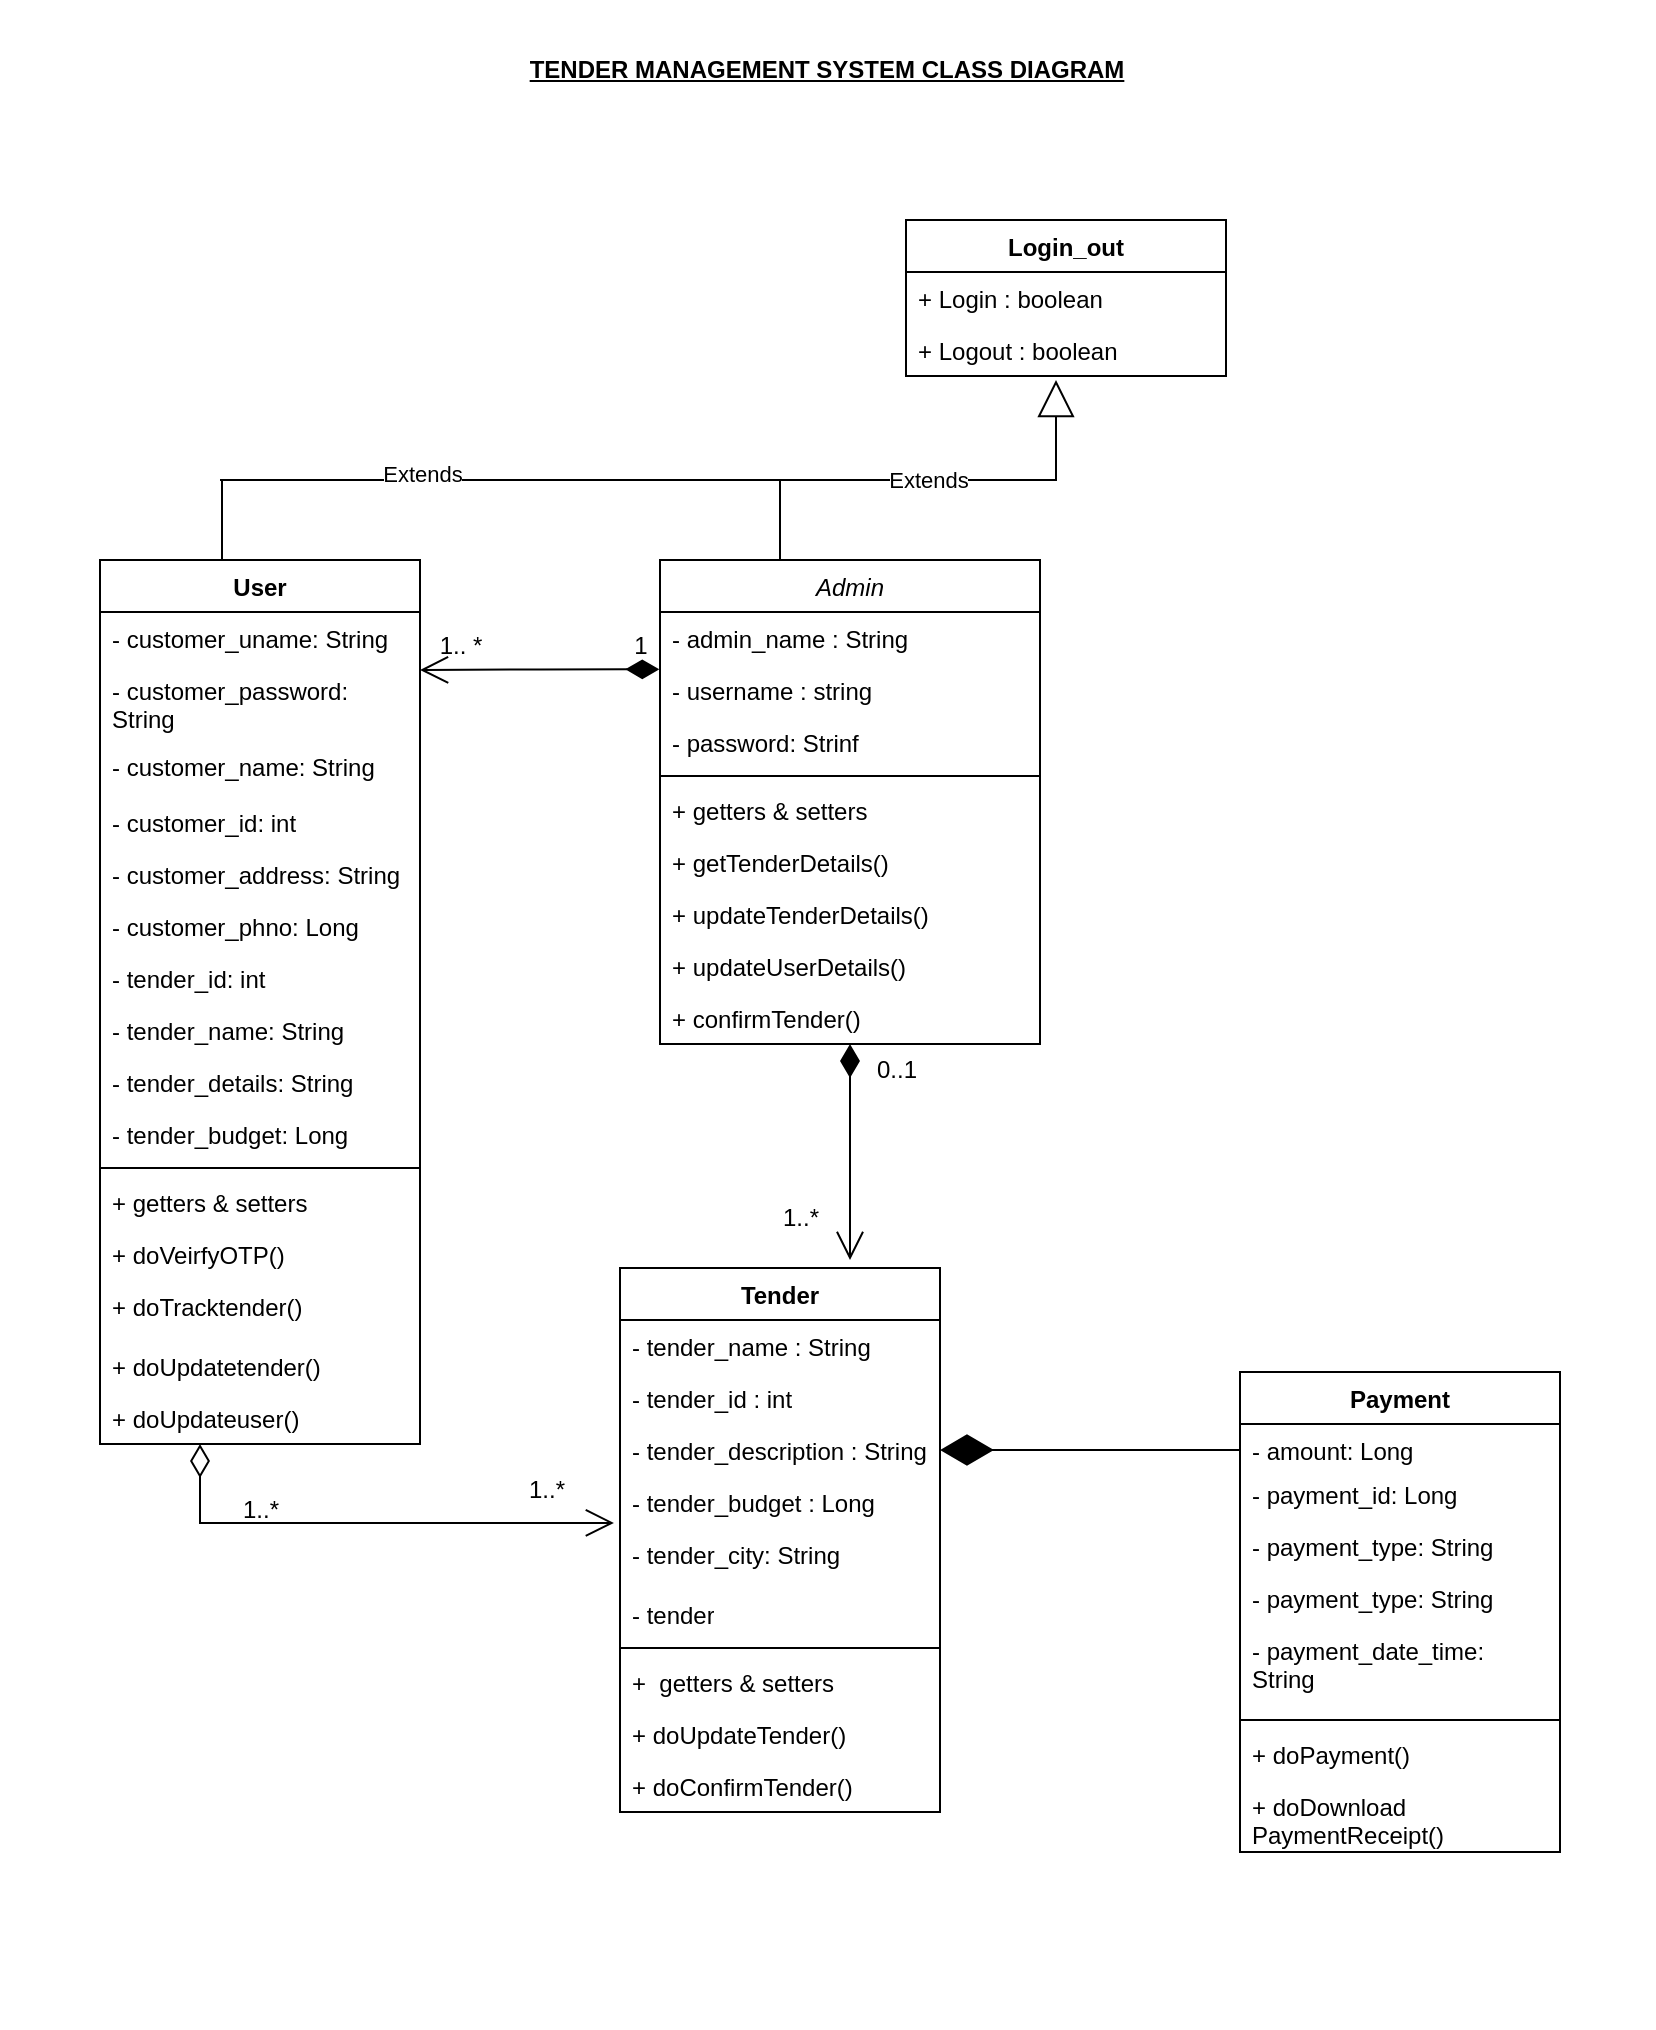 <mxfile version="24.4.8" type="device">
  <diagram id="C5RBs43oDa-KdzZeNtuy" name="Page-1">
    <mxGraphModel dx="1222" dy="698" grid="1" gridSize="10" guides="1" tooltips="1" connect="1" arrows="1" fold="1" page="1" pageScale="1" pageWidth="827" pageHeight="1169" math="0" shadow="0">
      <root>
        <mxCell id="WIyWlLk6GJQsqaUBKTNV-0" />
        <mxCell id="WIyWlLk6GJQsqaUBKTNV-1" parent="WIyWlLk6GJQsqaUBKTNV-0" />
        <mxCell id="zkfFHV4jXpPFQw0GAbJ--0" value="Admin" style="swimlane;fontStyle=2;align=center;verticalAlign=top;childLayout=stackLayout;horizontal=1;startSize=26;horizontalStack=0;resizeParent=1;resizeLast=0;collapsible=1;marginBottom=0;rounded=0;shadow=0;strokeWidth=1;" parent="WIyWlLk6GJQsqaUBKTNV-1" vertex="1">
          <mxGeometry x="330" y="280" width="190" height="242" as="geometry">
            <mxRectangle x="230" y="140" width="160" height="26" as="alternateBounds" />
          </mxGeometry>
        </mxCell>
        <mxCell id="I78lEuMigjb5Crt-XfPB-5" value="Extends" style="endArrow=block;endSize=16;endFill=0;html=1;rounded=0;" parent="zkfFHV4jXpPFQw0GAbJ--0" edge="1">
          <mxGeometry width="160" relative="1" as="geometry">
            <mxPoint x="60" as="sourcePoint" />
            <mxPoint x="198" y="-90" as="targetPoint" />
            <Array as="points">
              <mxPoint x="60" y="-40" />
              <mxPoint x="198" y="-40" />
            </Array>
          </mxGeometry>
        </mxCell>
        <mxCell id="zkfFHV4jXpPFQw0GAbJ--1" value="- admin_name : String" style="text;align=left;verticalAlign=top;spacingLeft=4;spacingRight=4;overflow=hidden;rotatable=0;points=[[0,0.5],[1,0.5]];portConstraint=eastwest;" parent="zkfFHV4jXpPFQw0GAbJ--0" vertex="1">
          <mxGeometry y="26" width="190" height="26" as="geometry" />
        </mxCell>
        <mxCell id="zkfFHV4jXpPFQw0GAbJ--2" value="- username : string" style="text;align=left;verticalAlign=top;spacingLeft=4;spacingRight=4;overflow=hidden;rotatable=0;points=[[0,0.5],[1,0.5]];portConstraint=eastwest;rounded=0;shadow=0;html=0;" parent="zkfFHV4jXpPFQw0GAbJ--0" vertex="1">
          <mxGeometry y="52" width="190" height="26" as="geometry" />
        </mxCell>
        <mxCell id="zkfFHV4jXpPFQw0GAbJ--3" value="- password: Strinf" style="text;align=left;verticalAlign=top;spacingLeft=4;spacingRight=4;overflow=hidden;rotatable=0;points=[[0,0.5],[1,0.5]];portConstraint=eastwest;rounded=0;shadow=0;html=0;" parent="zkfFHV4jXpPFQw0GAbJ--0" vertex="1">
          <mxGeometry y="78" width="190" height="26" as="geometry" />
        </mxCell>
        <mxCell id="zkfFHV4jXpPFQw0GAbJ--4" value="" style="line;html=1;strokeWidth=1;align=left;verticalAlign=middle;spacingTop=-1;spacingLeft=3;spacingRight=3;rotatable=0;labelPosition=right;points=[];portConstraint=eastwest;" parent="zkfFHV4jXpPFQw0GAbJ--0" vertex="1">
          <mxGeometry y="104" width="190" height="8" as="geometry" />
        </mxCell>
        <mxCell id="zkfFHV4jXpPFQw0GAbJ--5" value="+ getters &amp; setters" style="text;align=left;verticalAlign=top;spacingLeft=4;spacingRight=4;overflow=hidden;rotatable=0;points=[[0,0.5],[1,0.5]];portConstraint=eastwest;" parent="zkfFHV4jXpPFQw0GAbJ--0" vertex="1">
          <mxGeometry y="112" width="190" height="26" as="geometry" />
        </mxCell>
        <mxCell id="I78lEuMigjb5Crt-XfPB-63" value="+ getTenderDetails()" style="text;align=left;verticalAlign=top;spacingLeft=4;spacingRight=4;overflow=hidden;rotatable=0;points=[[0,0.5],[1,0.5]];portConstraint=eastwest;" parent="zkfFHV4jXpPFQw0GAbJ--0" vertex="1">
          <mxGeometry y="138" width="190" height="26" as="geometry" />
        </mxCell>
        <mxCell id="I78lEuMigjb5Crt-XfPB-46" value="+ updateTenderDetails()" style="text;align=left;verticalAlign=top;spacingLeft=4;spacingRight=4;overflow=hidden;rotatable=0;points=[[0,0.5],[1,0.5]];portConstraint=eastwest;" parent="zkfFHV4jXpPFQw0GAbJ--0" vertex="1">
          <mxGeometry y="164" width="190" height="26" as="geometry" />
        </mxCell>
        <mxCell id="9zyqOuFhTvjBbin-kB40-8" value="+ updateUserDetails()" style="text;align=left;verticalAlign=top;spacingLeft=4;spacingRight=4;overflow=hidden;rotatable=0;points=[[0,0.5],[1,0.5]];portConstraint=eastwest;" parent="zkfFHV4jXpPFQw0GAbJ--0" vertex="1">
          <mxGeometry y="190" width="190" height="26" as="geometry" />
        </mxCell>
        <mxCell id="bR6x1mEOUhKVy1WiZ3xm-17" value="+ confirmTender()" style="text;align=left;verticalAlign=top;spacingLeft=4;spacingRight=4;overflow=hidden;rotatable=0;points=[[0,0.5],[1,0.5]];portConstraint=eastwest;" vertex="1" parent="zkfFHV4jXpPFQw0GAbJ--0">
          <mxGeometry y="216" width="190" height="26" as="geometry" />
        </mxCell>
        <mxCell id="I78lEuMigjb5Crt-XfPB-0" value="Login_out" style="swimlane;fontStyle=1;align=center;verticalAlign=top;childLayout=stackLayout;horizontal=1;startSize=26;horizontalStack=0;resizeParent=1;resizeParentMax=0;resizeLast=0;collapsible=1;marginBottom=0;whiteSpace=wrap;html=1;" parent="WIyWlLk6GJQsqaUBKTNV-1" vertex="1">
          <mxGeometry x="453" y="110" width="160" height="78" as="geometry" />
        </mxCell>
        <mxCell id="I78lEuMigjb5Crt-XfPB-1" value="+ Login : boolean" style="text;strokeColor=none;fillColor=none;align=left;verticalAlign=top;spacingLeft=4;spacingRight=4;overflow=hidden;rotatable=0;points=[[0,0.5],[1,0.5]];portConstraint=eastwest;whiteSpace=wrap;html=1;" parent="I78lEuMigjb5Crt-XfPB-0" vertex="1">
          <mxGeometry y="26" width="160" height="26" as="geometry" />
        </mxCell>
        <mxCell id="I78lEuMigjb5Crt-XfPB-4" value="+ Logout : boolean" style="text;strokeColor=none;fillColor=none;align=left;verticalAlign=top;spacingLeft=4;spacingRight=4;overflow=hidden;rotatable=0;points=[[0,0.5],[1,0.5]];portConstraint=eastwest;whiteSpace=wrap;html=1;" parent="I78lEuMigjb5Crt-XfPB-0" vertex="1">
          <mxGeometry y="52" width="160" height="26" as="geometry" />
        </mxCell>
        <mxCell id="I78lEuMigjb5Crt-XfPB-16" value="User" style="swimlane;fontStyle=1;align=center;verticalAlign=top;childLayout=stackLayout;horizontal=1;startSize=26;horizontalStack=0;resizeParent=1;resizeParentMax=0;resizeLast=0;collapsible=1;marginBottom=0;whiteSpace=wrap;html=1;" parent="WIyWlLk6GJQsqaUBKTNV-1" vertex="1">
          <mxGeometry x="50" y="280" width="160" height="442" as="geometry" />
        </mxCell>
        <mxCell id="9zyqOuFhTvjBbin-kB40-19" value="- customer_uname: String" style="text;strokeColor=none;fillColor=none;align=left;verticalAlign=top;spacingLeft=4;spacingRight=4;overflow=hidden;rotatable=0;points=[[0,0.5],[1,0.5]];portConstraint=eastwest;whiteSpace=wrap;html=1;" parent="I78lEuMigjb5Crt-XfPB-16" vertex="1">
          <mxGeometry y="26" width="160" height="26" as="geometry" />
        </mxCell>
        <mxCell id="9zyqOuFhTvjBbin-kB40-18" value="- customer_password: String" style="text;strokeColor=none;fillColor=none;align=left;verticalAlign=top;spacingLeft=4;spacingRight=4;overflow=hidden;rotatable=0;points=[[0,0.5],[1,0.5]];portConstraint=eastwest;whiteSpace=wrap;html=1;" parent="I78lEuMigjb5Crt-XfPB-16" vertex="1">
          <mxGeometry y="52" width="160" height="38" as="geometry" />
        </mxCell>
        <mxCell id="I78lEuMigjb5Crt-XfPB-60" value="- customer_name: String" style="text;strokeColor=none;fillColor=none;align=left;verticalAlign=top;spacingLeft=4;spacingRight=4;overflow=hidden;rotatable=0;points=[[0,0.5],[1,0.5]];portConstraint=eastwest;whiteSpace=wrap;html=1;" parent="I78lEuMigjb5Crt-XfPB-16" vertex="1">
          <mxGeometry y="90" width="160" height="28" as="geometry" />
        </mxCell>
        <mxCell id="I78lEuMigjb5Crt-XfPB-40" value="- customer_id: int" style="text;strokeColor=none;fillColor=none;align=left;verticalAlign=top;spacingLeft=4;spacingRight=4;overflow=hidden;rotatable=0;points=[[0,0.5],[1,0.5]];portConstraint=eastwest;whiteSpace=wrap;html=1;" parent="I78lEuMigjb5Crt-XfPB-16" vertex="1">
          <mxGeometry y="118" width="160" height="26" as="geometry" />
        </mxCell>
        <mxCell id="I78lEuMigjb5Crt-XfPB-41" value="- customer_address: String" style="text;strokeColor=none;fillColor=none;align=left;verticalAlign=top;spacingLeft=4;spacingRight=4;overflow=hidden;rotatable=0;points=[[0,0.5],[1,0.5]];portConstraint=eastwest;whiteSpace=wrap;html=1;" parent="I78lEuMigjb5Crt-XfPB-16" vertex="1">
          <mxGeometry y="144" width="160" height="26" as="geometry" />
        </mxCell>
        <mxCell id="I78lEuMigjb5Crt-XfPB-42" value="- customer_phno: Long" style="text;strokeColor=none;fillColor=none;align=left;verticalAlign=top;spacingLeft=4;spacingRight=4;overflow=hidden;rotatable=0;points=[[0,0.5],[1,0.5]];portConstraint=eastwest;whiteSpace=wrap;html=1;" parent="I78lEuMigjb5Crt-XfPB-16" vertex="1">
          <mxGeometry y="170" width="160" height="26" as="geometry" />
        </mxCell>
        <mxCell id="9zyqOuFhTvjBbin-kB40-10" value="- tender_id: int" style="text;strokeColor=none;fillColor=none;align=left;verticalAlign=top;spacingLeft=4;spacingRight=4;overflow=hidden;rotatable=0;points=[[0,0.5],[1,0.5]];portConstraint=eastwest;whiteSpace=wrap;html=1;" parent="I78lEuMigjb5Crt-XfPB-16" vertex="1">
          <mxGeometry y="196" width="160" height="26" as="geometry" />
        </mxCell>
        <mxCell id="I78lEuMigjb5Crt-XfPB-17" value="- tender_name: String" style="text;strokeColor=none;fillColor=none;align=left;verticalAlign=top;spacingLeft=4;spacingRight=4;overflow=hidden;rotatable=0;points=[[0,0.5],[1,0.5]];portConstraint=eastwest;whiteSpace=wrap;html=1;" parent="I78lEuMigjb5Crt-XfPB-16" vertex="1">
          <mxGeometry y="222" width="160" height="26" as="geometry" />
        </mxCell>
        <mxCell id="I78lEuMigjb5Crt-XfPB-43" value="- tender_details: String" style="text;strokeColor=none;fillColor=none;align=left;verticalAlign=top;spacingLeft=4;spacingRight=4;overflow=hidden;rotatable=0;points=[[0,0.5],[1,0.5]];portConstraint=eastwest;whiteSpace=wrap;html=1;" parent="I78lEuMigjb5Crt-XfPB-16" vertex="1">
          <mxGeometry y="248" width="160" height="26" as="geometry" />
        </mxCell>
        <mxCell id="9zyqOuFhTvjBbin-kB40-1" value="- tender_budget: Long" style="text;strokeColor=none;fillColor=none;align=left;verticalAlign=top;spacingLeft=4;spacingRight=4;overflow=hidden;rotatable=0;points=[[0,0.5],[1,0.5]];portConstraint=eastwest;whiteSpace=wrap;html=1;" parent="I78lEuMigjb5Crt-XfPB-16" vertex="1">
          <mxGeometry y="274" width="160" height="26" as="geometry" />
        </mxCell>
        <mxCell id="I78lEuMigjb5Crt-XfPB-18" value="" style="line;strokeWidth=1;fillColor=none;align=left;verticalAlign=middle;spacingTop=-1;spacingLeft=3;spacingRight=3;rotatable=0;labelPosition=right;points=[];portConstraint=eastwest;strokeColor=inherit;" parent="I78lEuMigjb5Crt-XfPB-16" vertex="1">
          <mxGeometry y="300" width="160" height="8" as="geometry" />
        </mxCell>
        <mxCell id="I78lEuMigjb5Crt-XfPB-19" value="+ getters &amp;amp; setters" style="text;strokeColor=none;fillColor=none;align=left;verticalAlign=top;spacingLeft=4;spacingRight=4;overflow=hidden;rotatable=0;points=[[0,0.5],[1,0.5]];portConstraint=eastwest;whiteSpace=wrap;html=1;" parent="I78lEuMigjb5Crt-XfPB-16" vertex="1">
          <mxGeometry y="308" width="160" height="26" as="geometry" />
        </mxCell>
        <mxCell id="I78lEuMigjb5Crt-XfPB-45" value="+ doVeirfyOTP()" style="text;strokeColor=none;fillColor=none;align=left;verticalAlign=top;spacingLeft=4;spacingRight=4;overflow=hidden;rotatable=0;points=[[0,0.5],[1,0.5]];portConstraint=eastwest;whiteSpace=wrap;html=1;" parent="I78lEuMigjb5Crt-XfPB-16" vertex="1">
          <mxGeometry y="334" width="160" height="26" as="geometry" />
        </mxCell>
        <mxCell id="9zyqOuFhTvjBbin-kB40-2" value="+ doTracktender()" style="text;strokeColor=none;fillColor=none;align=left;verticalAlign=top;spacingLeft=4;spacingRight=4;overflow=hidden;rotatable=0;points=[[0,0.5],[1,0.5]];portConstraint=eastwest;whiteSpace=wrap;html=1;" parent="I78lEuMigjb5Crt-XfPB-16" vertex="1">
          <mxGeometry y="360" width="160" height="30" as="geometry" />
        </mxCell>
        <mxCell id="9zyqOuFhTvjBbin-kB40-3" value="+ doUpdatetender()" style="text;strokeColor=none;fillColor=none;align=left;verticalAlign=top;spacingLeft=4;spacingRight=4;overflow=hidden;rotatable=0;points=[[0,0.5],[1,0.5]];portConstraint=eastwest;whiteSpace=wrap;html=1;" parent="I78lEuMigjb5Crt-XfPB-16" vertex="1">
          <mxGeometry y="390" width="160" height="26" as="geometry" />
        </mxCell>
        <mxCell id="bR6x1mEOUhKVy1WiZ3xm-0" value="+ doUpdateuser()" style="text;strokeColor=none;fillColor=none;align=left;verticalAlign=top;spacingLeft=4;spacingRight=4;overflow=hidden;rotatable=0;points=[[0,0.5],[1,0.5]];portConstraint=eastwest;whiteSpace=wrap;html=1;" vertex="1" parent="I78lEuMigjb5Crt-XfPB-16">
          <mxGeometry y="416" width="160" height="26" as="geometry" />
        </mxCell>
        <mxCell id="I78lEuMigjb5Crt-XfPB-20" value="" style="endArrow=none;html=1;edgeStyle=orthogonalEdgeStyle;rounded=0;" parent="WIyWlLk6GJQsqaUBKTNV-1" edge="1">
          <mxGeometry relative="1" as="geometry">
            <mxPoint x="110" y="240" as="sourcePoint" />
            <mxPoint x="390" y="240" as="targetPoint" />
          </mxGeometry>
        </mxCell>
        <mxCell id="I78lEuMigjb5Crt-XfPB-26" value="Extends" style="edgeLabel;html=1;align=center;verticalAlign=middle;resizable=0;points=[];" parent="I78lEuMigjb5Crt-XfPB-20" vertex="1" connectable="0">
          <mxGeometry x="-0.279" y="3" relative="1" as="geometry">
            <mxPoint as="offset" />
          </mxGeometry>
        </mxCell>
        <mxCell id="I78lEuMigjb5Crt-XfPB-23" value="" style="endArrow=none;html=1;edgeStyle=orthogonalEdgeStyle;rounded=0;" parent="WIyWlLk6GJQsqaUBKTNV-1" edge="1">
          <mxGeometry relative="1" as="geometry">
            <mxPoint x="110" y="240" as="sourcePoint" />
            <mxPoint x="111" y="280" as="targetPoint" />
            <Array as="points">
              <mxPoint x="111" y="240" />
            </Array>
          </mxGeometry>
        </mxCell>
        <mxCell id="I78lEuMigjb5Crt-XfPB-32" value="" style="endArrow=open;endFill=1;endSize=12;html=1;rounded=0;exitX=-0.002;exitY=0.103;exitDx=0;exitDy=0;exitPerimeter=0;startArrow=diamondThin;startSize=14;startFill=1;edgeStyle=orthogonalEdgeStyle;align=left;verticalAlign=bottom;" parent="WIyWlLk6GJQsqaUBKTNV-1" source="zkfFHV4jXpPFQw0GAbJ--2" edge="1">
          <mxGeometry width="160" relative="1" as="geometry">
            <mxPoint x="310" y="350" as="sourcePoint" />
            <mxPoint x="210" y="335" as="targetPoint" />
          </mxGeometry>
        </mxCell>
        <mxCell id="I78lEuMigjb5Crt-XfPB-33" value="1" style="text;html=1;align=center;verticalAlign=middle;resizable=0;points=[];autosize=1;strokeColor=none;fillColor=none;" parent="WIyWlLk6GJQsqaUBKTNV-1" vertex="1">
          <mxGeometry x="305" y="308" width="30" height="30" as="geometry" />
        </mxCell>
        <mxCell id="I78lEuMigjb5Crt-XfPB-34" value="1.. *" style="text;html=1;align=center;verticalAlign=middle;resizable=0;points=[];autosize=1;strokeColor=none;fillColor=none;" parent="WIyWlLk6GJQsqaUBKTNV-1" vertex="1">
          <mxGeometry x="210" y="308" width="40" height="30" as="geometry" />
        </mxCell>
        <mxCell id="I78lEuMigjb5Crt-XfPB-48" value="Tender" style="swimlane;fontStyle=1;align=center;verticalAlign=top;childLayout=stackLayout;horizontal=1;startSize=26;horizontalStack=0;resizeParent=1;resizeParentMax=0;resizeLast=0;collapsible=1;marginBottom=0;whiteSpace=wrap;html=1;" parent="WIyWlLk6GJQsqaUBKTNV-1" vertex="1">
          <mxGeometry x="310" y="634" width="160" height="272" as="geometry" />
        </mxCell>
        <mxCell id="I78lEuMigjb5Crt-XfPB-52" value="- tender_name : String" style="text;strokeColor=none;fillColor=none;align=left;verticalAlign=top;spacingLeft=4;spacingRight=4;overflow=hidden;rotatable=0;points=[[0,0.5],[1,0.5]];portConstraint=eastwest;whiteSpace=wrap;html=1;" parent="I78lEuMigjb5Crt-XfPB-48" vertex="1">
          <mxGeometry y="26" width="160" height="26" as="geometry" />
        </mxCell>
        <mxCell id="I78lEuMigjb5Crt-XfPB-61" value="- tender_id : int" style="text;strokeColor=none;fillColor=none;align=left;verticalAlign=top;spacingLeft=4;spacingRight=4;overflow=hidden;rotatable=0;points=[[0,0.5],[1,0.5]];portConstraint=eastwest;whiteSpace=wrap;html=1;" parent="I78lEuMigjb5Crt-XfPB-48" vertex="1">
          <mxGeometry y="52" width="160" height="26" as="geometry" />
        </mxCell>
        <mxCell id="I78lEuMigjb5Crt-XfPB-53" value="- tender_description : String" style="text;strokeColor=none;fillColor=none;align=left;verticalAlign=top;spacingLeft=4;spacingRight=4;overflow=hidden;rotatable=0;points=[[0,0.5],[1,0.5]];portConstraint=eastwest;whiteSpace=wrap;html=1;" parent="I78lEuMigjb5Crt-XfPB-48" vertex="1">
          <mxGeometry y="78" width="160" height="26" as="geometry" />
        </mxCell>
        <mxCell id="I78lEuMigjb5Crt-XfPB-54" value="- tender_budget : Long" style="text;strokeColor=none;fillColor=none;align=left;verticalAlign=top;spacingLeft=4;spacingRight=4;overflow=hidden;rotatable=0;points=[[0,0.5],[1,0.5]];portConstraint=eastwest;whiteSpace=wrap;html=1;" parent="I78lEuMigjb5Crt-XfPB-48" vertex="1">
          <mxGeometry y="104" width="160" height="26" as="geometry" />
        </mxCell>
        <mxCell id="I78lEuMigjb5Crt-XfPB-55" value="- tender_city: String" style="text;strokeColor=none;fillColor=none;align=left;verticalAlign=top;spacingLeft=4;spacingRight=4;overflow=hidden;rotatable=0;points=[[0,0.5],[1,0.5]];portConstraint=eastwest;whiteSpace=wrap;html=1;" parent="I78lEuMigjb5Crt-XfPB-48" vertex="1">
          <mxGeometry y="130" width="160" height="30" as="geometry" />
        </mxCell>
        <mxCell id="I78lEuMigjb5Crt-XfPB-49" value="- tender" style="text;strokeColor=none;fillColor=none;align=left;verticalAlign=top;spacingLeft=4;spacingRight=4;overflow=hidden;rotatable=0;points=[[0,0.5],[1,0.5]];portConstraint=eastwest;whiteSpace=wrap;html=1;" parent="I78lEuMigjb5Crt-XfPB-48" vertex="1">
          <mxGeometry y="160" width="160" height="26" as="geometry" />
        </mxCell>
        <mxCell id="I78lEuMigjb5Crt-XfPB-50" value="" style="line;strokeWidth=1;fillColor=none;align=left;verticalAlign=middle;spacingTop=-1;spacingLeft=3;spacingRight=3;rotatable=0;labelPosition=right;points=[];portConstraint=eastwest;strokeColor=inherit;" parent="I78lEuMigjb5Crt-XfPB-48" vertex="1">
          <mxGeometry y="186" width="160" height="8" as="geometry" />
        </mxCell>
        <mxCell id="I78lEuMigjb5Crt-XfPB-51" value="+&amp;nbsp; getters &amp;amp; setters" style="text;strokeColor=none;fillColor=none;align=left;verticalAlign=top;spacingLeft=4;spacingRight=4;overflow=hidden;rotatable=0;points=[[0,0.5],[1,0.5]];portConstraint=eastwest;whiteSpace=wrap;html=1;" parent="I78lEuMigjb5Crt-XfPB-48" vertex="1">
          <mxGeometry y="194" width="160" height="26" as="geometry" />
        </mxCell>
        <mxCell id="I78lEuMigjb5Crt-XfPB-62" value="+ doUpdateTender()" style="text;strokeColor=none;fillColor=none;align=left;verticalAlign=top;spacingLeft=4;spacingRight=4;overflow=hidden;rotatable=0;points=[[0,0.5],[1,0.5]];portConstraint=eastwest;whiteSpace=wrap;html=1;" parent="I78lEuMigjb5Crt-XfPB-48" vertex="1">
          <mxGeometry y="220" width="160" height="26" as="geometry" />
        </mxCell>
        <mxCell id="bR6x1mEOUhKVy1WiZ3xm-3" value="+ doConfirmTender()" style="text;strokeColor=none;fillColor=none;align=left;verticalAlign=top;spacingLeft=4;spacingRight=4;overflow=hidden;rotatable=0;points=[[0,0.5],[1,0.5]];portConstraint=eastwest;whiteSpace=wrap;html=1;" vertex="1" parent="I78lEuMigjb5Crt-XfPB-48">
          <mxGeometry y="246" width="160" height="26" as="geometry" />
        </mxCell>
        <mxCell id="I78lEuMigjb5Crt-XfPB-57" value="" style="endArrow=open;endFill=0;endSize=12;html=1;rounded=0;startArrow=diamondThin;startSize=14;startFill=0;edgeStyle=orthogonalEdgeStyle;align=left;verticalAlign=bottom;entryX=-0.019;entryY=-0.084;entryDx=0;entryDy=0;entryPerimeter=0;" parent="WIyWlLk6GJQsqaUBKTNV-1" edge="1" target="I78lEuMigjb5Crt-XfPB-55">
          <mxGeometry width="160" relative="1" as="geometry">
            <mxPoint x="100" y="722" as="sourcePoint" />
            <mxPoint x="250" y="762" as="targetPoint" />
            <Array as="points">
              <mxPoint x="100" y="762" />
            </Array>
          </mxGeometry>
        </mxCell>
        <mxCell id="I78lEuMigjb5Crt-XfPB-66" value="&lt;b&gt;&lt;u&gt;TENDER MANAGEMENT SYSTEM CLASS DIAGRAM&lt;/u&gt;&lt;/b&gt;" style="text;html=1;align=center;verticalAlign=middle;resizable=0;points=[];autosize=1;strokeColor=none;fillColor=none;" parent="WIyWlLk6GJQsqaUBKTNV-1" vertex="1">
          <mxGeometry x="253" y="20" width="320" height="30" as="geometry" />
        </mxCell>
        <mxCell id="I78lEuMigjb5Crt-XfPB-67" value="" style="text;strokeColor=none;fillColor=none;align=left;verticalAlign=middle;spacingTop=-1;spacingLeft=4;spacingRight=4;rotatable=0;labelPosition=right;points=[];portConstraint=eastwest;" parent="WIyWlLk6GJQsqaUBKTNV-1" vertex="1">
          <mxGeometry y="400" width="20" height="14" as="geometry" />
        </mxCell>
        <mxCell id="I78lEuMigjb5Crt-XfPB-68" value="" style="text;strokeColor=none;fillColor=none;align=left;verticalAlign=middle;spacingTop=-1;spacingLeft=4;spacingRight=4;rotatable=0;labelPosition=right;points=[];portConstraint=eastwest;" parent="WIyWlLk6GJQsqaUBKTNV-1" vertex="1">
          <mxGeometry x="800" y="368" width="20" height="14" as="geometry" />
        </mxCell>
        <mxCell id="9zyqOuFhTvjBbin-kB40-12" value="1..*" style="text;html=1;align=center;verticalAlign=middle;resizable=0;points=[];autosize=1;strokeColor=none;fillColor=none;" parent="WIyWlLk6GJQsqaUBKTNV-1" vertex="1">
          <mxGeometry x="110" y="740" width="40" height="30" as="geometry" />
        </mxCell>
        <mxCell id="9zyqOuFhTvjBbin-kB40-13" value="1..*" style="text;html=1;align=center;verticalAlign=middle;resizable=0;points=[];autosize=1;strokeColor=none;fillColor=none;" parent="WIyWlLk6GJQsqaUBKTNV-1" vertex="1">
          <mxGeometry x="253" y="730" width="40" height="30" as="geometry" />
        </mxCell>
        <mxCell id="9zyqOuFhTvjBbin-kB40-16" value="1..*" style="text;html=1;align=center;verticalAlign=middle;resizable=0;points=[];autosize=1;strokeColor=none;fillColor=none;" parent="WIyWlLk6GJQsqaUBKTNV-1" vertex="1">
          <mxGeometry x="380" y="594" width="40" height="30" as="geometry" />
        </mxCell>
        <mxCell id="9zyqOuFhTvjBbin-kB40-17" value="0..1" style="text;html=1;align=center;verticalAlign=middle;resizable=0;points=[];autosize=1;strokeColor=none;fillColor=none;" parent="WIyWlLk6GJQsqaUBKTNV-1" vertex="1">
          <mxGeometry x="428" y="520" width="40" height="30" as="geometry" />
        </mxCell>
        <mxCell id="9zyqOuFhTvjBbin-kB40-20" value="" style="text;strokeColor=none;fillColor=none;align=left;verticalAlign=middle;spacingTop=-1;spacingLeft=4;spacingRight=4;rotatable=0;labelPosition=right;points=[];portConstraint=eastwest;" parent="WIyWlLk6GJQsqaUBKTNV-1" vertex="1">
          <mxGeometry x="10" y="456" width="20" height="14" as="geometry" />
        </mxCell>
        <mxCell id="9zyqOuFhTvjBbin-kB40-21" value="" style="text;strokeColor=none;fillColor=none;align=left;verticalAlign=middle;spacingTop=-1;spacingLeft=4;spacingRight=4;rotatable=0;labelPosition=right;points=[];portConstraint=eastwest;" parent="WIyWlLk6GJQsqaUBKTNV-1" vertex="1">
          <mxGeometry x="420" width="20" height="14" as="geometry" />
        </mxCell>
        <mxCell id="9zyqOuFhTvjBbin-kB40-22" value="" style="text;strokeColor=none;fillColor=none;align=left;verticalAlign=middle;spacingTop=-1;spacingLeft=4;spacingRight=4;rotatable=0;labelPosition=right;points=[];portConstraint=eastwest;" parent="WIyWlLk6GJQsqaUBKTNV-1" vertex="1">
          <mxGeometry x="807" y="610" width="20" height="14" as="geometry" />
        </mxCell>
        <mxCell id="9zyqOuFhTvjBbin-kB40-23" value="" style="text;strokeColor=none;fillColor=none;align=left;verticalAlign=middle;spacingTop=-1;spacingLeft=4;spacingRight=4;rotatable=0;labelPosition=right;points=[];portConstraint=eastwest;" parent="WIyWlLk6GJQsqaUBKTNV-1" vertex="1">
          <mxGeometry x="438" y="880" width="20" height="54" as="geometry" />
        </mxCell>
        <mxCell id="bR6x1mEOUhKVy1WiZ3xm-2" value="" style="endArrow=open;endFill=1;endSize=12;html=1;rounded=0;startArrow=diamondThin;startSize=14;startFill=1;edgeStyle=orthogonalEdgeStyle;align=left;verticalAlign=bottom;exitX=0.5;exitY=1;exitDx=0;exitDy=0;" edge="1" parent="WIyWlLk6GJQsqaUBKTNV-1" source="zkfFHV4jXpPFQw0GAbJ--0">
          <mxGeometry width="160" relative="1" as="geometry">
            <mxPoint x="530" y="570" as="sourcePoint" />
            <mxPoint x="425" y="630" as="targetPoint" />
          </mxGeometry>
        </mxCell>
        <mxCell id="bR6x1mEOUhKVy1WiZ3xm-6" value="" style="endArrow=diamondThin;endFill=1;endSize=24;html=1;rounded=0;entryX=1;entryY=0.5;entryDx=0;entryDy=0;" edge="1" parent="WIyWlLk6GJQsqaUBKTNV-1" target="I78lEuMigjb5Crt-XfPB-53">
          <mxGeometry width="160" relative="1" as="geometry">
            <mxPoint x="620" y="725" as="sourcePoint" />
            <mxPoint x="670" y="720" as="targetPoint" />
          </mxGeometry>
        </mxCell>
        <mxCell id="bR6x1mEOUhKVy1WiZ3xm-7" value="Payment" style="swimlane;fontStyle=1;align=center;verticalAlign=top;childLayout=stackLayout;horizontal=1;startSize=26;horizontalStack=0;resizeParent=1;resizeParentMax=0;resizeLast=0;collapsible=1;marginBottom=0;whiteSpace=wrap;html=1;" vertex="1" parent="WIyWlLk6GJQsqaUBKTNV-1">
          <mxGeometry x="620" y="686" width="160" height="240" as="geometry" />
        </mxCell>
        <mxCell id="bR6x1mEOUhKVy1WiZ3xm-8" value="- amount: Long" style="text;strokeColor=none;fillColor=none;align=left;verticalAlign=top;spacingLeft=4;spacingRight=4;overflow=hidden;rotatable=0;points=[[0,0.5],[1,0.5]];portConstraint=eastwest;whiteSpace=wrap;html=1;" vertex="1" parent="bR6x1mEOUhKVy1WiZ3xm-7">
          <mxGeometry y="26" width="160" height="22" as="geometry" />
        </mxCell>
        <mxCell id="bR6x1mEOUhKVy1WiZ3xm-10" value="- payment_id: Long" style="text;strokeColor=none;fillColor=none;align=left;verticalAlign=top;spacingLeft=4;spacingRight=4;overflow=hidden;rotatable=0;points=[[0,0.5],[1,0.5]];portConstraint=eastwest;whiteSpace=wrap;html=1;" vertex="1" parent="bR6x1mEOUhKVy1WiZ3xm-7">
          <mxGeometry y="48" width="160" height="26" as="geometry" />
        </mxCell>
        <mxCell id="bR6x1mEOUhKVy1WiZ3xm-11" value="- payment_type: String" style="text;strokeColor=none;fillColor=none;align=left;verticalAlign=top;spacingLeft=4;spacingRight=4;overflow=hidden;rotatable=0;points=[[0,0.5],[1,0.5]];portConstraint=eastwest;whiteSpace=wrap;html=1;" vertex="1" parent="bR6x1mEOUhKVy1WiZ3xm-7">
          <mxGeometry y="74" width="160" height="26" as="geometry" />
        </mxCell>
        <mxCell id="bR6x1mEOUhKVy1WiZ3xm-12" value="- payment_type: String" style="text;strokeColor=none;fillColor=none;align=left;verticalAlign=top;spacingLeft=4;spacingRight=4;overflow=hidden;rotatable=0;points=[[0,0.5],[1,0.5]];portConstraint=eastwest;whiteSpace=wrap;html=1;" vertex="1" parent="bR6x1mEOUhKVy1WiZ3xm-7">
          <mxGeometry y="100" width="160" height="26" as="geometry" />
        </mxCell>
        <mxCell id="bR6x1mEOUhKVy1WiZ3xm-13" value="- payment_date_time: String" style="text;strokeColor=none;fillColor=none;align=left;verticalAlign=top;spacingLeft=4;spacingRight=4;overflow=hidden;rotatable=0;points=[[0,0.5],[1,0.5]];portConstraint=eastwest;whiteSpace=wrap;html=1;" vertex="1" parent="bR6x1mEOUhKVy1WiZ3xm-7">
          <mxGeometry y="126" width="160" height="44" as="geometry" />
        </mxCell>
        <mxCell id="bR6x1mEOUhKVy1WiZ3xm-9" value="" style="line;strokeWidth=1;fillColor=none;align=left;verticalAlign=middle;spacingTop=-1;spacingLeft=3;spacingRight=3;rotatable=0;labelPosition=right;points=[];portConstraint=eastwest;strokeColor=inherit;" vertex="1" parent="bR6x1mEOUhKVy1WiZ3xm-7">
          <mxGeometry y="170" width="160" height="8" as="geometry" />
        </mxCell>
        <mxCell id="bR6x1mEOUhKVy1WiZ3xm-14" value="+ doPayment()" style="text;strokeColor=none;fillColor=none;align=left;verticalAlign=top;spacingLeft=4;spacingRight=4;overflow=hidden;rotatable=0;points=[[0,0.5],[1,0.5]];portConstraint=eastwest;whiteSpace=wrap;html=1;" vertex="1" parent="bR6x1mEOUhKVy1WiZ3xm-7">
          <mxGeometry y="178" width="160" height="26" as="geometry" />
        </mxCell>
        <mxCell id="bR6x1mEOUhKVy1WiZ3xm-15" value="+ doDownload&lt;div&gt;PaymentReceipt()&lt;/div&gt;" style="text;strokeColor=none;fillColor=none;align=left;verticalAlign=top;spacingLeft=4;spacingRight=4;overflow=hidden;rotatable=0;points=[[0,0.5],[1,0.5]];portConstraint=eastwest;whiteSpace=wrap;html=1;" vertex="1" parent="bR6x1mEOUhKVy1WiZ3xm-7">
          <mxGeometry y="204" width="160" height="36" as="geometry" />
        </mxCell>
        <mxCell id="bR6x1mEOUhKVy1WiZ3xm-18" value="" style="text;strokeColor=none;fillColor=none;align=left;verticalAlign=middle;spacingTop=-1;spacingLeft=4;spacingRight=4;rotatable=0;labelPosition=right;points=[];portConstraint=eastwest;" vertex="1" parent="WIyWlLk6GJQsqaUBKTNV-1">
          <mxGeometry x="408" y="6" width="20" height="14" as="geometry" />
        </mxCell>
        <mxCell id="bR6x1mEOUhKVy1WiZ3xm-19" value="" style="text;strokeColor=none;fillColor=none;align=left;verticalAlign=middle;spacingTop=-1;spacingLeft=4;spacingRight=4;rotatable=0;labelPosition=right;points=[];portConstraint=eastwest;" vertex="1" parent="WIyWlLk6GJQsqaUBKTNV-1">
          <mxGeometry x="10" y="430" width="20" height="14" as="geometry" />
        </mxCell>
        <mxCell id="bR6x1mEOUhKVy1WiZ3xm-22" value="" style="text;strokeColor=none;fillColor=none;align=left;verticalAlign=middle;spacingTop=-1;spacingLeft=4;spacingRight=4;rotatable=0;labelPosition=right;points=[];portConstraint=eastwest;" vertex="1" parent="WIyWlLk6GJQsqaUBKTNV-1">
          <mxGeometry x="807" y="738" width="20" height="14" as="geometry" />
        </mxCell>
        <mxCell id="bR6x1mEOUhKVy1WiZ3xm-23" value="" style="text;strokeColor=none;fillColor=none;align=left;verticalAlign=middle;spacingTop=-1;spacingLeft=4;spacingRight=4;rotatable=0;labelPosition=right;points=[];portConstraint=eastwest;" vertex="1" parent="WIyWlLk6GJQsqaUBKTNV-1">
          <mxGeometry x="415" y="1000" width="20" height="14" as="geometry" />
        </mxCell>
      </root>
    </mxGraphModel>
  </diagram>
</mxfile>
